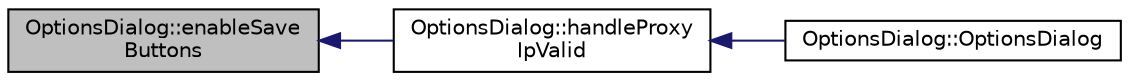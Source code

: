 digraph "OptionsDialog::enableSaveButtons"
{
  edge [fontname="Helvetica",fontsize="10",labelfontname="Helvetica",labelfontsize="10"];
  node [fontname="Helvetica",fontsize="10",shape=record];
  rankdir="LR";
  Node29 [label="OptionsDialog::enableSave\lButtons",height=0.2,width=0.4,color="black", fillcolor="grey75", style="filled", fontcolor="black"];
  Node29 -> Node30 [dir="back",color="midnightblue",fontsize="10",style="solid",fontname="Helvetica"];
  Node30 [label="OptionsDialog::handleProxy\lIpValid",height=0.2,width=0.4,color="black", fillcolor="white", style="filled",URL="$class_options_dialog.html#a02f0929b97d19abd36d402af189d02b4"];
  Node30 -> Node31 [dir="back",color="midnightblue",fontsize="10",style="solid",fontname="Helvetica"];
  Node31 [label="OptionsDialog::OptionsDialog",height=0.2,width=0.4,color="black", fillcolor="white", style="filled",URL="$class_options_dialog.html#af337a8527d06061c7dd91e626854d735"];
}
